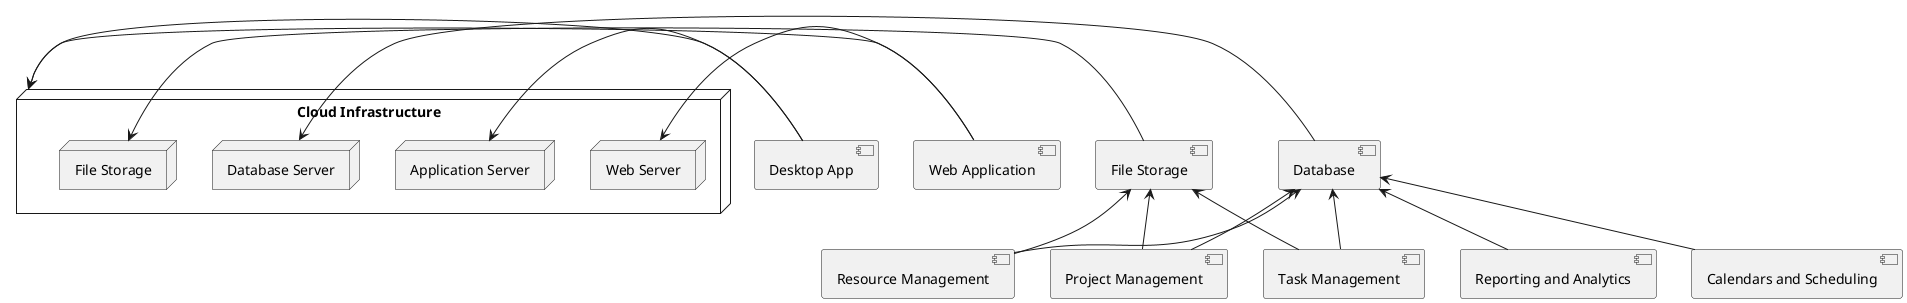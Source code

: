 @startuml
skinparam componentStyle uml2
skinparam width 600
skinparam height 600

node "Cloud Infrastructure" as cloud {
  node "Web Server" as web_server
  node "Application Server" as app_server
  node "Database Server" as db_server
  node "File Storage" as file_storage
}


cloud <- [Desktop App]
cloud <- [Web Application]

web_server <- [Web Application]

app_server <- [Desktop App]


db_server <- [Database]
file_storage <- [File Storage]



[Database] <-- [Project Management]
[Database] <-- [Task Management]
[Database] <-- [Resource Management]
[Database] <-- [Calendars and Scheduling]
[Database] <-- [Reporting and Analytics]

[File Storage] <-- [Project Management]
[File Storage] <-- [Task Management]
[File Storage] <-- [Resource Management]

@enduml
